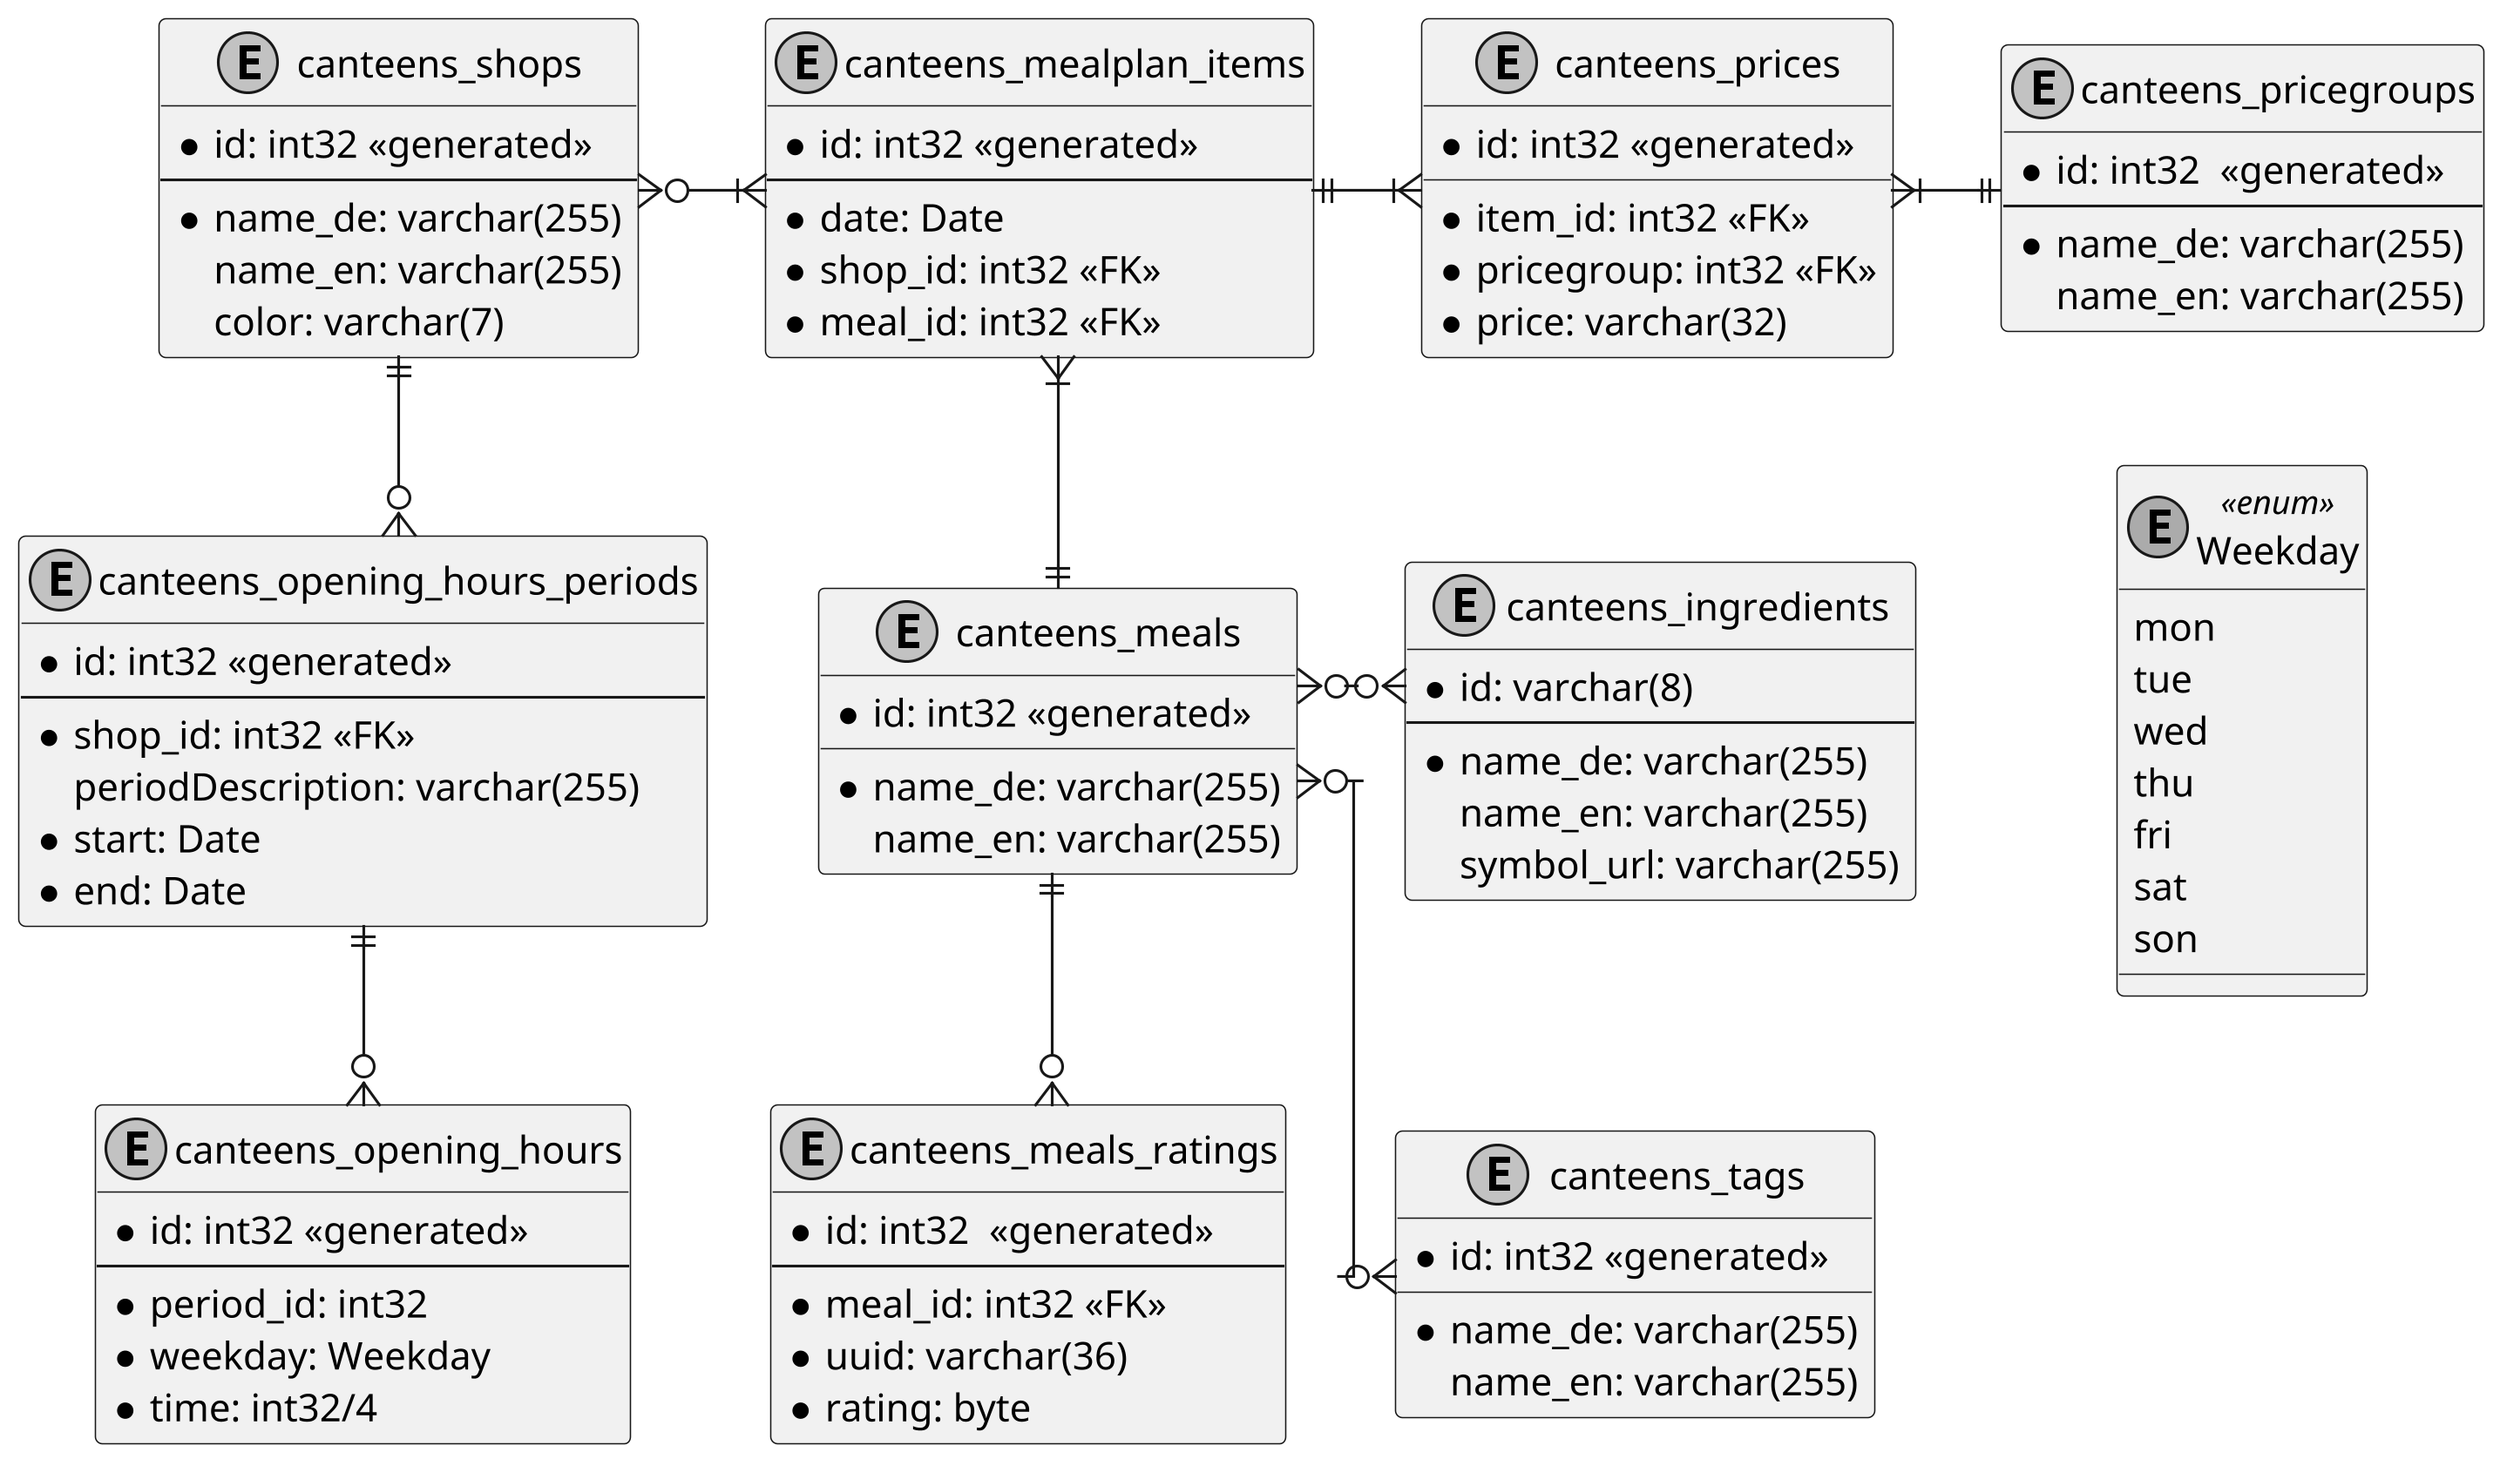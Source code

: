 @startuml

skinparam linetype ortho
skinparam nodesep 40
skinparam ranksep 40
skinparam monochrome true
skinparam shadowing false
skinparam dpi 300

skinparam StereotypeEBackgroundColor white

entity "canteens_mealplan_items" as mealplan_items {
    *id: int32 <<generated>>
    --
    *date: Date
    *shop_id: int32 <<FK>>
    *meal_id: int32 <<FK>>
}

entity "canteens_shops" as shops {
    *id: int32 <<generated>>
    --
    *name_de: varchar(255)
    name_en: varchar(255)
    color: varchar(7)
}

entity "canteens_opening_hours_periods" as periods {
    *id: int32 <<generated>>
    --
    *shop_id: int32 <<FK>>
    periodDescription: varchar(255)
    *start: Date
    *end: Date  
}
    
entity "canteens_opening_hours" as hours {
    *id: int32 <<generated>>
    --
    *period_id: int32
    *weekday: Weekday
    *time: int32/4
}

entity "canteens_ingredients" as ingredients {
    *id: varchar(8)
    --
    *name_de: varchar(255)
    name_en: varchar(255)
    symbol_url: varchar(255)
}

entity "canteens_tags" as tags {
    *id: int32 <<generated>>
    __
    *name_de: varchar(255)
    name_en: varchar(255)
}

entity "canteens_meals" as meals {
    *id: int32 <<generated>>
    __
    *name_de: varchar(255)
    name_en: varchar(255)
}

entity "canteens_prices" as prices {
    *id: int32 <<generated>>
    __
    *item_id: int32 <<FK>>
    *pricegroup: int32 <<FK>>
    *price: varchar(32)
}

entity "canteens_pricegroups" as pricegroups {
    *id: int32  <<generated>>
    --
    *name_de: varchar(255)
    name_en: varchar(255)
}

entity "canteens_meals_ratings" as ratings {
    *id: int32  <<generated>>
    --
    *meal_id: int32 <<FK>>
    *uuid: varchar(36)
    *rating: byte
}

enum Weekday<<enum>> {
mon
tue
wed
thu
fri
sat
son
}

pricegroups -[hidden]-> Weekday

shops ||-down-o{ periods
periods ||-down-o{ hours
meals }o-right-o{ ingredients
meals }o-down-o{ tags
meals ||--o{ ratings
shops }o-right-|{ mealplan_items
mealplan_items ||-right-|{ prices
mealplan_items }|-down-|| meals
pricegroups ||-left-|{ prices

@enduml